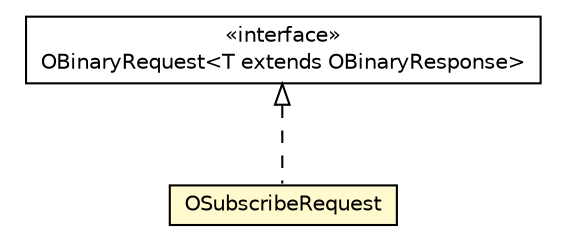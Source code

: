 #!/usr/local/bin/dot
#
# Class diagram 
# Generated by UMLGraph version R5_6-24-gf6e263 (http://www.umlgraph.org/)
#

digraph G {
	edge [fontname="Helvetica",fontsize=10,labelfontname="Helvetica",labelfontsize=10];
	node [fontname="Helvetica",fontsize=10,shape=plaintext];
	nodesep=0.25;
	ranksep=0.5;
	// com.orientechnologies.orient.client.remote.OBinaryRequest<T extends com.orientechnologies.orient.client.remote.OBinaryResponse>
	c7379692 [label=<<table title="com.orientechnologies.orient.client.remote.OBinaryRequest" border="0" cellborder="1" cellspacing="0" cellpadding="2" port="p" href="../OBinaryRequest.html">
		<tr><td><table border="0" cellspacing="0" cellpadding="1">
<tr><td align="center" balign="center"> &#171;interface&#187; </td></tr>
<tr><td align="center" balign="center"> OBinaryRequest&lt;T extends OBinaryResponse&gt; </td></tr>
		</table></td></tr>
		</table>>, URL="../OBinaryRequest.html", fontname="Helvetica", fontcolor="black", fontsize=10.0];
	// com.orientechnologies.orient.client.remote.message.OSubscribeRequest
	c7379702 [label=<<table title="com.orientechnologies.orient.client.remote.message.OSubscribeRequest" border="0" cellborder="1" cellspacing="0" cellpadding="2" port="p" bgcolor="lemonChiffon" href="./OSubscribeRequest.html">
		<tr><td><table border="0" cellspacing="0" cellpadding="1">
<tr><td align="center" balign="center"> OSubscribeRequest </td></tr>
		</table></td></tr>
		</table>>, URL="./OSubscribeRequest.html", fontname="Helvetica", fontcolor="black", fontsize=10.0];
	//com.orientechnologies.orient.client.remote.message.OSubscribeRequest implements com.orientechnologies.orient.client.remote.OBinaryRequest<T extends com.orientechnologies.orient.client.remote.OBinaryResponse>
	c7379692:p -> c7379702:p [dir=back,arrowtail=empty,style=dashed];
}

